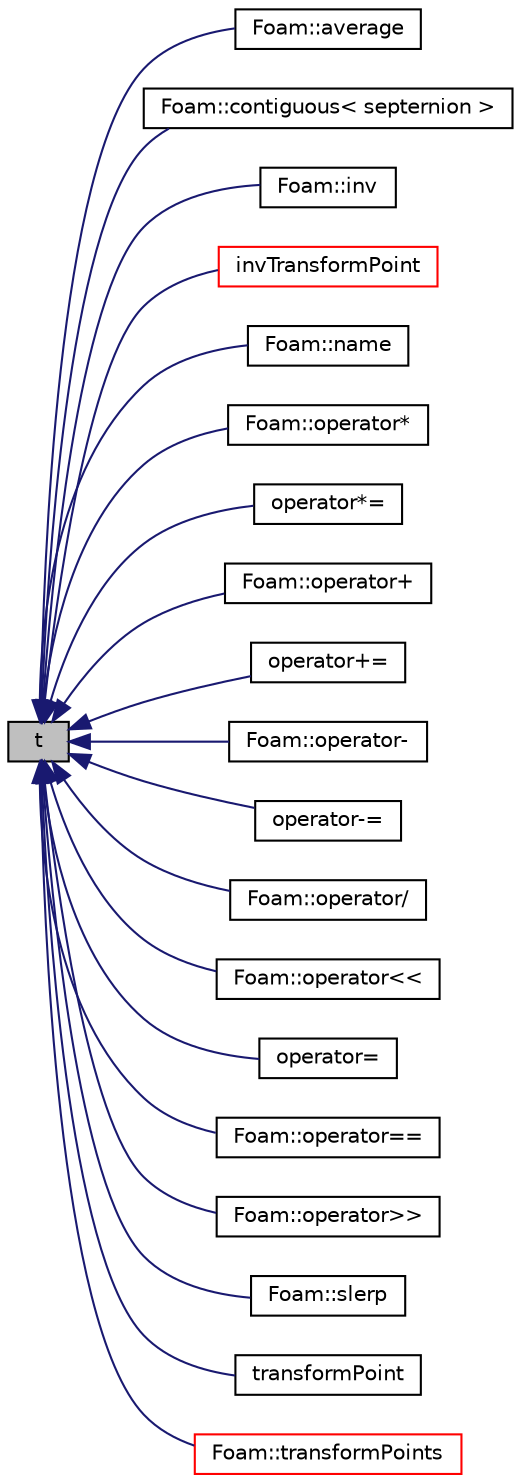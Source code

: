 digraph "t"
{
  bgcolor="transparent";
  edge [fontname="Helvetica",fontsize="10",labelfontname="Helvetica",labelfontsize="10"];
  node [fontname="Helvetica",fontsize="10",shape=record];
  rankdir="LR";
  Node1 [label="t",height=0.2,width=0.4,color="black", fillcolor="grey75", style="filled", fontcolor="black"];
  Node1 -> Node2 [dir="back",color="midnightblue",fontsize="10",style="solid",fontname="Helvetica"];
  Node2 [label="Foam::average",height=0.2,width=0.4,color="black",URL="$a10974.html#a419e6516e7622c70317f86ea5f88fc37",tooltip="Simple weighted average. "];
  Node1 -> Node3 [dir="back",color="midnightblue",fontsize="10",style="solid",fontname="Helvetica"];
  Node3 [label="Foam::contiguous\< septernion \>",height=0.2,width=0.4,color="black",URL="$a10974.html#af4b73ee820f019d5f7359f07d1cf2d6b",tooltip="Data associated with septernion type are contiguous. "];
  Node1 -> Node4 [dir="back",color="midnightblue",fontsize="10",style="solid",fontname="Helvetica"];
  Node4 [label="Foam::inv",height=0.2,width=0.4,color="black",URL="$a10974.html#a29454029112b143685743f62e092cd02",tooltip="Return the inverse of the given septernion. "];
  Node1 -> Node5 [dir="back",color="midnightblue",fontsize="10",style="solid",fontname="Helvetica"];
  Node5 [label="invTransformPoint",height=0.2,width=0.4,color="red",URL="$a02338.html#a3568de7c78b57ca53ecc49c629c90a57",tooltip="Inverse Transform the given coordinate point. "];
  Node1 -> Node6 [dir="back",color="midnightblue",fontsize="10",style="solid",fontname="Helvetica"];
  Node6 [label="Foam::name",height=0.2,width=0.4,color="black",URL="$a10974.html#a135ca7ba0131b24638d4bf871d8e3a25",tooltip="Return a string representation of a septernion. "];
  Node1 -> Node7 [dir="back",color="midnightblue",fontsize="10",style="solid",fontname="Helvetica"];
  Node7 [label="Foam::operator*",height=0.2,width=0.4,color="black",URL="$a10974.html#a8c9064842f4c256da43719fff06fa462"];
  Node1 -> Node8 [dir="back",color="midnightblue",fontsize="10",style="solid",fontname="Helvetica"];
  Node8 [label="operator*=",height=0.2,width=0.4,color="black",URL="$a02338.html#a25df5e11aa286b67883f4025496729ab"];
  Node1 -> Node9 [dir="back",color="midnightblue",fontsize="10",style="solid",fontname="Helvetica"];
  Node9 [label="Foam::operator+",height=0.2,width=0.4,color="black",URL="$a10974.html#a61ed9d36aa02369fb98fe88d53677683"];
  Node1 -> Node10 [dir="back",color="midnightblue",fontsize="10",style="solid",fontname="Helvetica"];
  Node10 [label="operator+=",height=0.2,width=0.4,color="black",URL="$a02338.html#a340eb948ebf6fa1ec4f49ba722ebb813"];
  Node1 -> Node11 [dir="back",color="midnightblue",fontsize="10",style="solid",fontname="Helvetica"];
  Node11 [label="Foam::operator-",height=0.2,width=0.4,color="black",URL="$a10974.html#a9c0208ce98f9ad6f022ce14f9e192d66"];
  Node1 -> Node12 [dir="back",color="midnightblue",fontsize="10",style="solid",fontname="Helvetica"];
  Node12 [label="operator-=",height=0.2,width=0.4,color="black",URL="$a02338.html#a827f878aebde63162abe3ee81422d1e1"];
  Node1 -> Node13 [dir="back",color="midnightblue",fontsize="10",style="solid",fontname="Helvetica"];
  Node13 [label="Foam::operator/",height=0.2,width=0.4,color="black",URL="$a10974.html#a12cddf97e996921f5a96008f88fc3b76"];
  Node1 -> Node14 [dir="back",color="midnightblue",fontsize="10",style="solid",fontname="Helvetica"];
  Node14 [label="Foam::operator\<\<",height=0.2,width=0.4,color="black",URL="$a10974.html#af0f63017791b0eca60a35ff5c58e380d"];
  Node1 -> Node15 [dir="back",color="midnightblue",fontsize="10",style="solid",fontname="Helvetica"];
  Node15 [label="operator=",height=0.2,width=0.4,color="black",URL="$a02338.html#a2830db3ea176f9128a74a64ac05ebb8a"];
  Node1 -> Node16 [dir="back",color="midnightblue",fontsize="10",style="solid",fontname="Helvetica"];
  Node16 [label="Foam::operator==",height=0.2,width=0.4,color="black",URL="$a10974.html#a3ede8d3eaac13eb5d2c2f3622970e87b"];
  Node1 -> Node17 [dir="back",color="midnightblue",fontsize="10",style="solid",fontname="Helvetica"];
  Node17 [label="Foam::operator\>\>",height=0.2,width=0.4,color="black",URL="$a10974.html#a9173f8a84227e1bf9b282ada0231ef39"];
  Node1 -> Node18 [dir="back",color="midnightblue",fontsize="10",style="solid",fontname="Helvetica"];
  Node18 [label="Foam::slerp",height=0.2,width=0.4,color="black",URL="$a10974.html#aff844207a9215bddc006930702973436",tooltip="Spherical linear interpolation of septernions. 0 for qa, 1 for qb. "];
  Node1 -> Node19 [dir="back",color="midnightblue",fontsize="10",style="solid",fontname="Helvetica"];
  Node19 [label="transformPoint",height=0.2,width=0.4,color="black",URL="$a02338.html#a86a2f3bc3a67c5c2da6ad8c689bae608",tooltip="Transform the given coordinate point. "];
  Node1 -> Node20 [dir="back",color="midnightblue",fontsize="10",style="solid",fontname="Helvetica"];
  Node20 [label="Foam::transformPoints",height=0.2,width=0.4,color="red",URL="$a10974.html#add91e089cef0024bd1800581eed3257d",tooltip="Transform given vectorField of coordinates with the given septernion. "];
}
